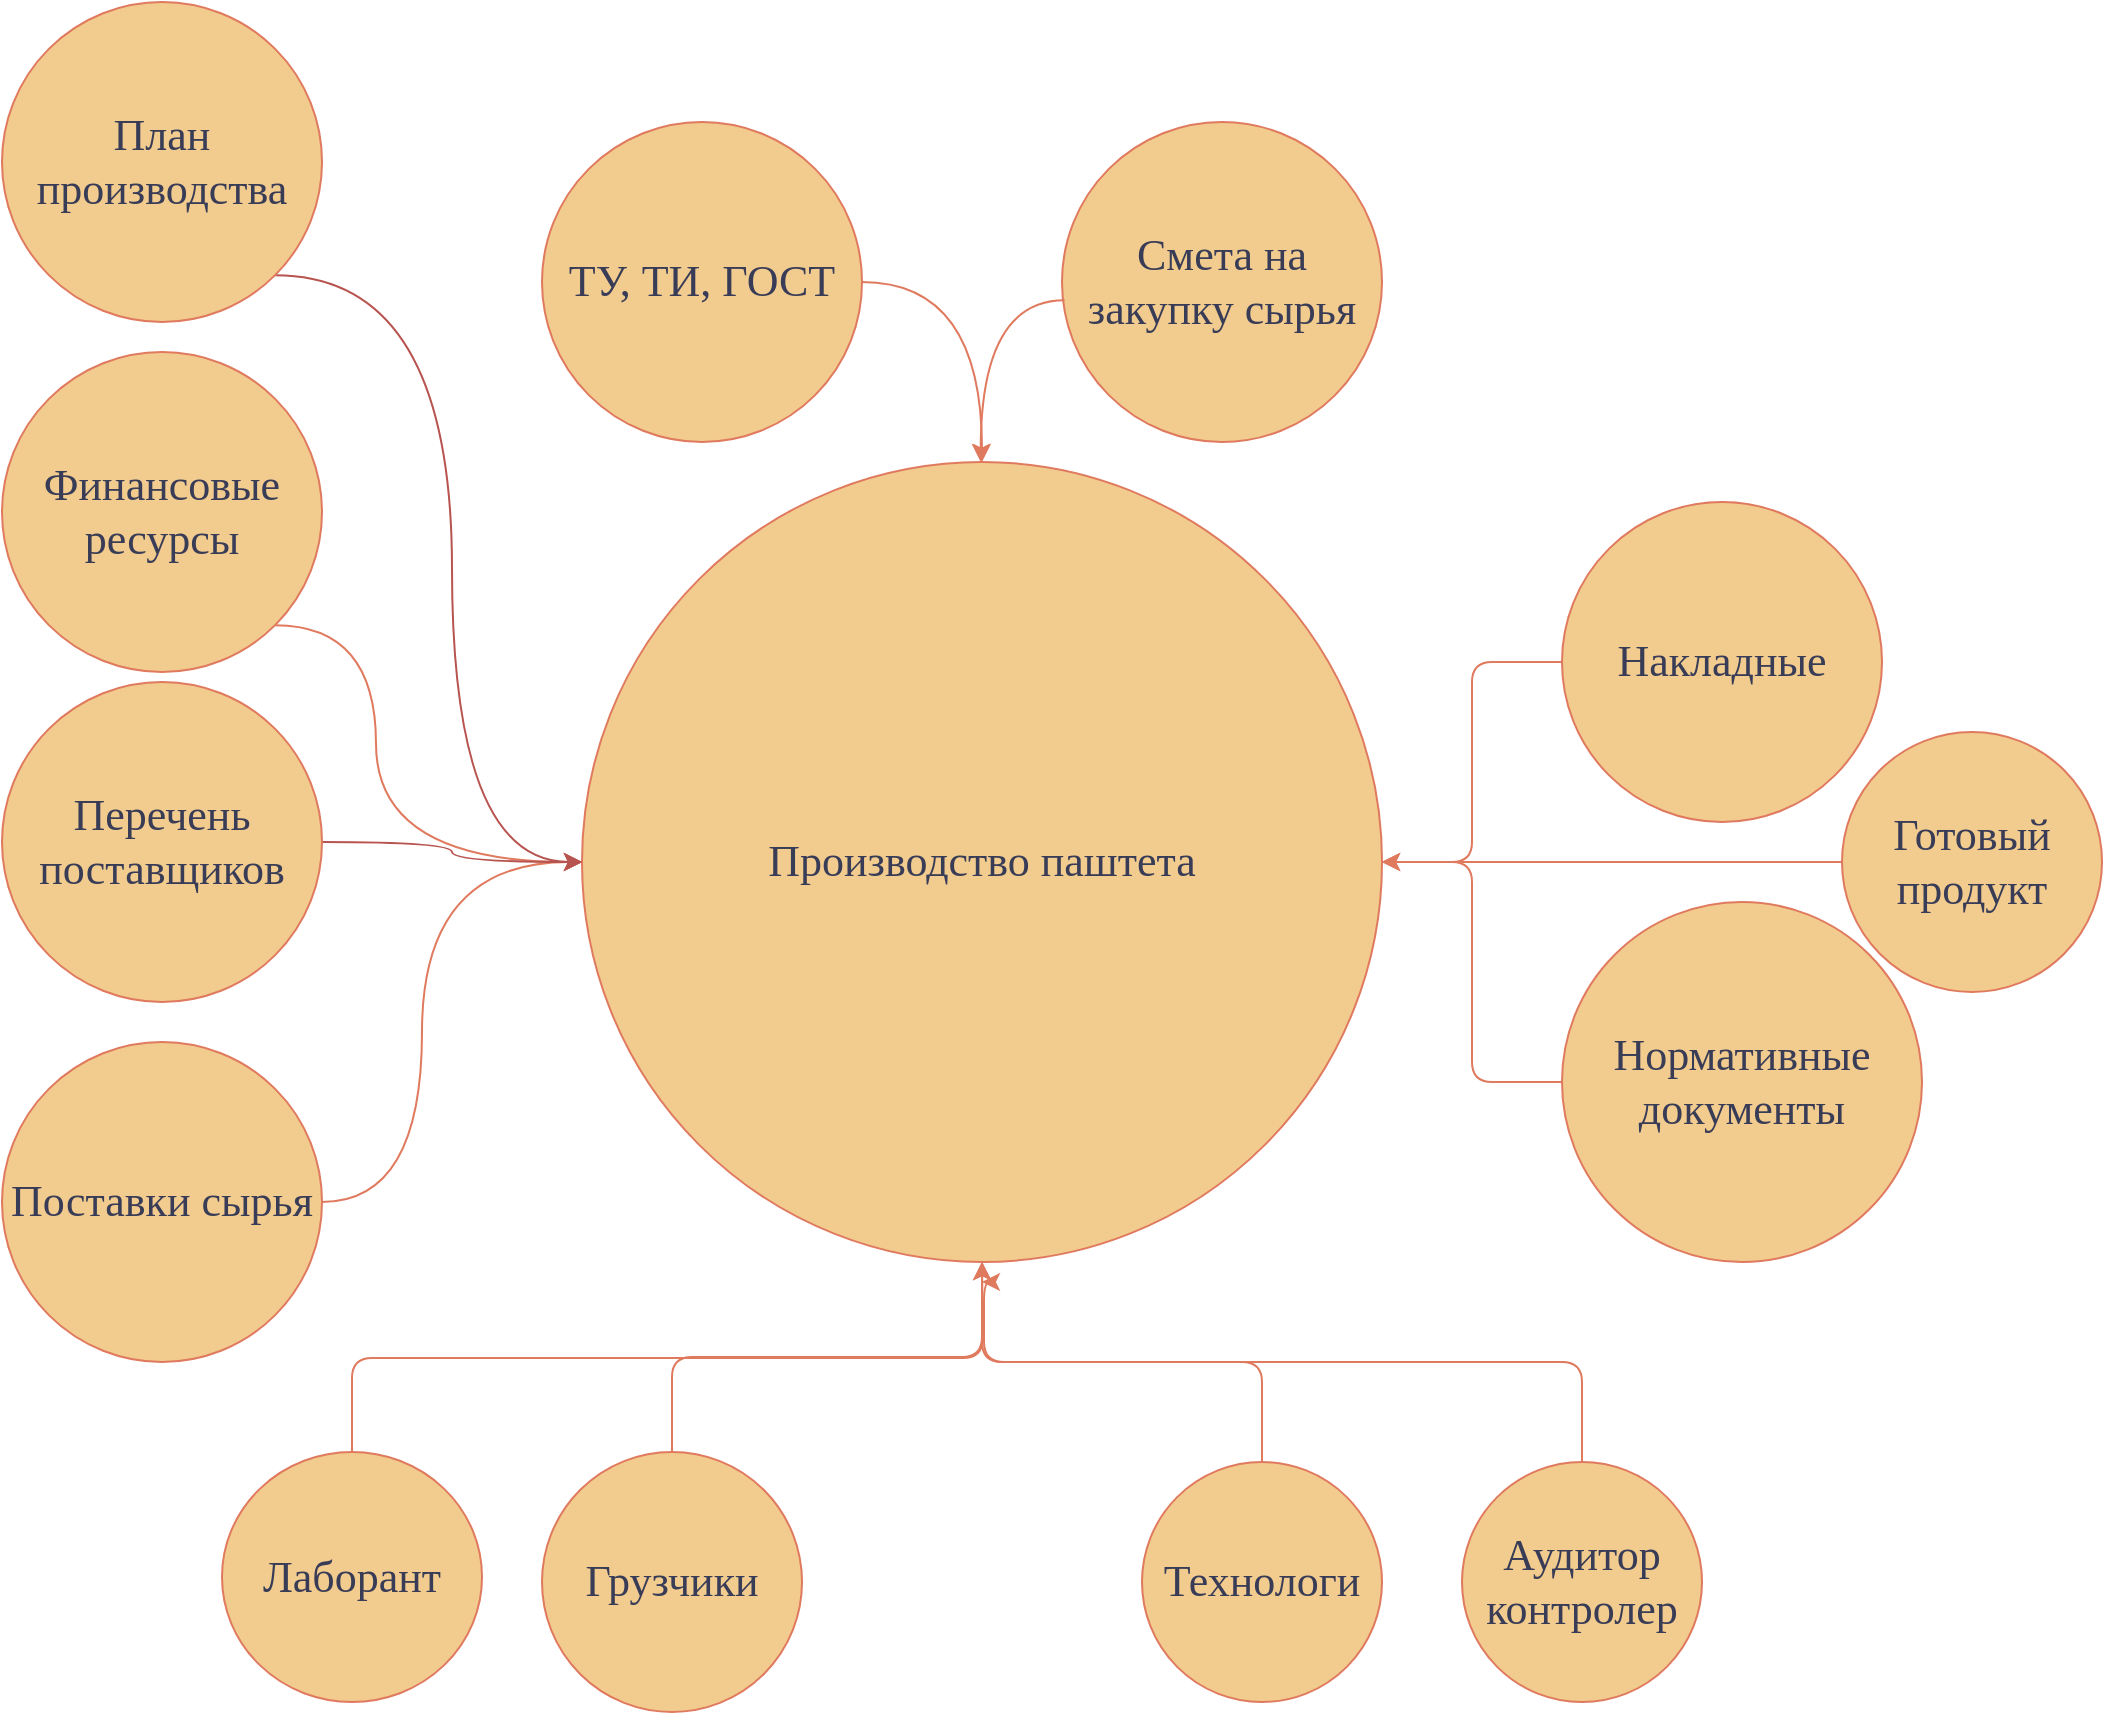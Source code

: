 <mxfile version="22.1.11" type="github">
  <diagram name="Page-1" id="dd472eb7-4b8b-5cd9-a60b-b15522922e76">
    <mxGraphModel dx="1670" dy="1808" grid="1" gridSize="10" guides="1" tooltips="1" connect="1" arrows="1" fold="1" page="1" pageScale="1" pageWidth="1100" pageHeight="850" background="none" math="0" shadow="0">
      <root>
        <mxCell id="0" />
        <mxCell id="1" parent="0" />
        <mxCell id="374e34682ed331ee-1" value="Производство паштета" style="ellipse;whiteSpace=wrap;html=1;rounded=1;shadow=0;dashed=0;comic=0;fontFamily=Verdana;fontSize=22;fontColor=#393C56;fillColor=#F2CC8F;strokeColor=#E07A5F;labelBackgroundColor=none;" parent="1" vertex="1">
          <mxGeometry x="330" y="180" width="400" height="400" as="geometry" />
        </mxCell>
        <mxCell id="45236fa5f4b8e91a-1" value="Смета на закупку сырья" style="ellipse;whiteSpace=wrap;html=1;rounded=1;shadow=0;dashed=0;comic=0;fontFamily=Verdana;fontSize=22;fontColor=#393C56;fillColor=#F2CC8F;strokeColor=#E07A5F;labelBackgroundColor=none;" parent="1" vertex="1">
          <mxGeometry x="570" y="10" width="160" height="160" as="geometry" />
        </mxCell>
        <mxCell id="wPZr9ZF9iKrXsQ1pUPwF-14" style="edgeStyle=orthogonalEdgeStyle;rounded=1;orthogonalLoop=1;jettySize=auto;html=1;labelBackgroundColor=none;strokeColor=#E07A5F;fontColor=default;" parent="1" source="45236fa5f4b8e91a-2" edge="1">
          <mxGeometry relative="1" as="geometry">
            <mxPoint x="530.0" y="590" as="targetPoint" />
            <Array as="points">
              <mxPoint x="830" y="740" />
              <mxPoint x="830" y="630" />
              <mxPoint x="531" y="630" />
              <mxPoint x="531" y="590" />
            </Array>
          </mxGeometry>
        </mxCell>
        <mxCell id="45236fa5f4b8e91a-2" value="Аудитор контролер" style="ellipse;whiteSpace=wrap;html=1;rounded=1;shadow=0;dashed=0;comic=0;fontFamily=Verdana;fontSize=22;fontColor=#393C56;fillColor=#F2CC8F;strokeColor=#E07A5F;labelBackgroundColor=none;" parent="1" vertex="1">
          <mxGeometry x="770" y="680" width="120" height="120" as="geometry" />
        </mxCell>
        <mxCell id="wPZr9ZF9iKrXsQ1pUPwF-16" style="edgeStyle=orthogonalEdgeStyle;rounded=1;orthogonalLoop=1;jettySize=auto;html=1;labelBackgroundColor=none;strokeColor=#E07A5F;fontColor=default;" parent="1" source="45236fa5f4b8e91a-3" target="374e34682ed331ee-1" edge="1">
          <mxGeometry relative="1" as="geometry" />
        </mxCell>
        <mxCell id="45236fa5f4b8e91a-3" value="Накладные" style="ellipse;whiteSpace=wrap;html=1;rounded=1;shadow=0;dashed=0;comic=0;fontFamily=Verdana;fontSize=22;fontColor=#393C56;fillColor=#F2CC8F;strokeColor=#E07A5F;labelBackgroundColor=none;" parent="1" vertex="1">
          <mxGeometry x="820" y="200" width="160" height="160" as="geometry" />
        </mxCell>
        <mxCell id="45236fa5f4b8e91a-4" value="Поставки сырья" style="ellipse;whiteSpace=wrap;html=1;rounded=1;shadow=0;dashed=0;comic=0;fontFamily=Verdana;fontSize=22;fontColor=#393C56;fillColor=#F2CC8F;strokeColor=#E07A5F;labelBackgroundColor=none;" parent="1" vertex="1">
          <mxGeometry x="40" y="470" width="160" height="160" as="geometry" />
        </mxCell>
        <mxCell id="45236fa5f4b8e91a-5" value="Финансовые ресурсы" style="ellipse;whiteSpace=wrap;html=1;rounded=1;shadow=0;dashed=0;comic=0;fontFamily=Verdana;fontSize=22;fontColor=#393C56;fillColor=#F2CC8F;strokeColor=#E07A5F;labelBackgroundColor=none;" parent="1" vertex="1">
          <mxGeometry x="40" y="125" width="160" height="160" as="geometry" />
        </mxCell>
        <mxCell id="wPZr9ZF9iKrXsQ1pUPwF-17" style="edgeStyle=orthogonalEdgeStyle;rounded=1;orthogonalLoop=1;jettySize=auto;html=1;labelBackgroundColor=none;strokeColor=#E07A5F;fontColor=default;" parent="1" source="45236fa5f4b8e91a-6" target="374e34682ed331ee-1" edge="1">
          <mxGeometry relative="1" as="geometry" />
        </mxCell>
        <mxCell id="45236fa5f4b8e91a-6" value="Нормативные документы" style="ellipse;whiteSpace=wrap;html=1;rounded=1;shadow=0;dashed=0;comic=0;fontFamily=Verdana;fontSize=22;fontColor=#393C56;fillColor=#F2CC8F;strokeColor=#E07A5F;labelBackgroundColor=none;" parent="1" vertex="1">
          <mxGeometry x="820" y="400" width="180" height="180" as="geometry" />
        </mxCell>
        <mxCell id="wPZr9ZF9iKrXsQ1pUPwF-11" style="edgeStyle=orthogonalEdgeStyle;rounded=1;orthogonalLoop=1;jettySize=auto;html=1;exitX=0.5;exitY=0;exitDx=0;exitDy=0;entryX=0.5;entryY=1;entryDx=0;entryDy=0;labelBackgroundColor=none;strokeColor=#E07A5F;fontColor=default;" parent="1" source="45236fa5f4b8e91a-7" target="374e34682ed331ee-1" edge="1">
          <mxGeometry relative="1" as="geometry" />
        </mxCell>
        <mxCell id="45236fa5f4b8e91a-7" value="Технологи" style="ellipse;whiteSpace=wrap;html=1;rounded=1;shadow=0;dashed=0;comic=0;fontFamily=Verdana;fontSize=22;fontColor=#393C56;fillColor=#F2CC8F;strokeColor=#E07A5F;labelBackgroundColor=none;" parent="1" vertex="1">
          <mxGeometry x="610" y="680" width="120" height="120" as="geometry" />
        </mxCell>
        <mxCell id="wPZr9ZF9iKrXsQ1pUPwF-15" style="edgeStyle=orthogonalEdgeStyle;rounded=1;orthogonalLoop=1;jettySize=auto;html=1;labelBackgroundColor=none;strokeColor=#E07A5F;fontColor=default;" parent="1" source="45236fa5f4b8e91a-8" target="374e34682ed331ee-1" edge="1">
          <mxGeometry relative="1" as="geometry" />
        </mxCell>
        <mxCell id="45236fa5f4b8e91a-8" value="Грузчики" style="ellipse;whiteSpace=wrap;html=1;rounded=1;shadow=0;dashed=0;comic=0;fontFamily=Verdana;fontSize=22;fontColor=#393C56;fillColor=#F2CC8F;strokeColor=#E07A5F;labelBackgroundColor=none;" parent="1" vertex="1">
          <mxGeometry x="310" y="675" width="130" height="130" as="geometry" />
        </mxCell>
        <mxCell id="wPZr9ZF9iKrXsQ1pUPwF-2" value="ТУ, ТИ, ГОСТ" style="ellipse;whiteSpace=wrap;html=1;rounded=1;shadow=0;dashed=0;comic=0;fontFamily=Verdana;fontSize=22;fontColor=#393C56;fillColor=#F2CC8F;strokeColor=#E07A5F;labelBackgroundColor=none;" parent="1" vertex="1">
          <mxGeometry x="310" y="10" width="160" height="160" as="geometry" />
        </mxCell>
        <mxCell id="wPZr9ZF9iKrXsQ1pUPwF-3" value="" style="curved=1;endArrow=classic;html=1;rounded=1;edgeStyle=orthogonalEdgeStyle;exitX=1;exitY=1;exitDx=0;exitDy=0;entryX=0;entryY=0.5;entryDx=0;entryDy=0;labelBackgroundColor=none;strokeColor=#E07A5F;fontColor=default;" parent="1" source="45236fa5f4b8e91a-5" target="374e34682ed331ee-1" edge="1">
          <mxGeometry width="50" height="50" relative="1" as="geometry">
            <mxPoint x="480" y="410" as="sourcePoint" />
            <mxPoint x="530" y="360" as="targetPoint" />
            <Array as="points">
              <mxPoint x="227" y="380" />
            </Array>
          </mxGeometry>
        </mxCell>
        <mxCell id="wPZr9ZF9iKrXsQ1pUPwF-5" value="" style="curved=1;endArrow=classic;html=1;rounded=1;edgeStyle=orthogonalEdgeStyle;exitX=1;exitY=0.5;exitDx=0;exitDy=0;labelBackgroundColor=none;strokeColor=#E07A5F;fontColor=default;" parent="1" source="45236fa5f4b8e91a-4" target="374e34682ed331ee-1" edge="1">
          <mxGeometry width="50" height="50" relative="1" as="geometry">
            <mxPoint x="480" y="410" as="sourcePoint" />
            <mxPoint x="530" y="360" as="targetPoint" />
            <Array as="points">
              <mxPoint x="250" y="380" />
            </Array>
          </mxGeometry>
        </mxCell>
        <mxCell id="wPZr9ZF9iKrXsQ1pUPwF-7" value="" style="curved=1;endArrow=classic;html=1;rounded=1;edgeStyle=orthogonalEdgeStyle;entryX=0.5;entryY=0;entryDx=0;entryDy=0;labelBackgroundColor=none;strokeColor=#E07A5F;fontColor=default;" parent="1" target="374e34682ed331ee-1" edge="1">
          <mxGeometry width="50" height="50" relative="1" as="geometry">
            <mxPoint x="470" y="90" as="sourcePoint" />
            <mxPoint x="520" y="40" as="targetPoint" />
            <Array as="points">
              <mxPoint x="530" y="90" />
            </Array>
          </mxGeometry>
        </mxCell>
        <mxCell id="wPZr9ZF9iKrXsQ1pUPwF-8" value="" style="curved=1;endArrow=classic;html=1;rounded=1;edgeStyle=orthogonalEdgeStyle;exitX=0.008;exitY=0.557;exitDx=0;exitDy=0;exitPerimeter=0;labelBackgroundColor=none;strokeColor=#E07A5F;fontColor=default;" parent="1" source="45236fa5f4b8e91a-1" edge="1">
          <mxGeometry width="50" height="50" relative="1" as="geometry">
            <mxPoint x="530.63" y="114.28" as="sourcePoint" />
            <mxPoint x="529.35" y="180.001" as="targetPoint" />
            <Array as="points">
              <mxPoint x="529" y="99" />
            </Array>
          </mxGeometry>
        </mxCell>
        <mxCell id="wPZr9ZF9iKrXsQ1pUPwF-19" style="edgeStyle=orthogonalEdgeStyle;rounded=1;orthogonalLoop=1;jettySize=auto;html=1;entryX=1;entryY=0.5;entryDx=0;entryDy=0;labelBackgroundColor=none;strokeColor=#E07A5F;fontColor=default;" parent="1" source="wPZr9ZF9iKrXsQ1pUPwF-18" target="374e34682ed331ee-1" edge="1">
          <mxGeometry relative="1" as="geometry" />
        </mxCell>
        <mxCell id="wPZr9ZF9iKrXsQ1pUPwF-18" value="Готовый продукт" style="ellipse;whiteSpace=wrap;html=1;rounded=1;shadow=0;dashed=0;comic=0;fontFamily=Verdana;fontSize=22;fontColor=#393C56;fillColor=#F2CC8F;strokeColor=#E07A5F;labelBackgroundColor=none;" parent="1" vertex="1">
          <mxGeometry x="960" y="315" width="130" height="130" as="geometry" />
        </mxCell>
        <mxCell id="HVIjkFfSTjv3lXPBZ67b-3" style="edgeStyle=orthogonalEdgeStyle;rounded=1;orthogonalLoop=1;jettySize=auto;html=1;exitX=0.5;exitY=0;exitDx=0;exitDy=0;strokeColor=#E07A5F;fontColor=#393C56;fillColor=#F2CC8F;" parent="1" source="HVIjkFfSTjv3lXPBZ67b-1" edge="1">
          <mxGeometry relative="1" as="geometry">
            <mxPoint x="530.0" y="580" as="targetPoint" />
          </mxGeometry>
        </mxCell>
        <mxCell id="HVIjkFfSTjv3lXPBZ67b-1" value="Лаборант" style="ellipse;whiteSpace=wrap;html=1;rounded=1;shadow=0;dashed=0;comic=0;fontFamily=Verdana;fontSize=22;fontColor=#393C56;fillColor=#F2CC8F;strokeColor=#E07A5F;labelBackgroundColor=none;" parent="1" vertex="1">
          <mxGeometry x="150" y="675" width="130" height="125" as="geometry" />
        </mxCell>
        <mxCell id="QT86m3mbr-eqHkS3HU8l-4" style="edgeStyle=orthogonalEdgeStyle;rounded=0;orthogonalLoop=1;jettySize=auto;html=1;exitX=1;exitY=0.5;exitDx=0;exitDy=0;entryX=0;entryY=0.5;entryDx=0;entryDy=0;fillColor=#f8cecc;strokeColor=#b85450;curved=1;" edge="1" parent="1" source="QT86m3mbr-eqHkS3HU8l-2" target="374e34682ed331ee-1">
          <mxGeometry relative="1" as="geometry" />
        </mxCell>
        <mxCell id="QT86m3mbr-eqHkS3HU8l-2" value="Перечень поставщиков" style="ellipse;whiteSpace=wrap;html=1;rounded=1;shadow=0;dashed=0;comic=0;fontFamily=Verdana;fontSize=22;fontColor=#393C56;fillColor=#F2CC8F;strokeColor=#E07A5F;labelBackgroundColor=none;" vertex="1" parent="1">
          <mxGeometry x="40" y="290" width="160" height="160" as="geometry" />
        </mxCell>
        <mxCell id="QT86m3mbr-eqHkS3HU8l-7" style="edgeStyle=orthogonalEdgeStyle;rounded=0;orthogonalLoop=1;jettySize=auto;html=1;exitX=1;exitY=1;exitDx=0;exitDy=0;entryX=0;entryY=0.5;entryDx=0;entryDy=0;curved=1;fillColor=#f8cecc;strokeColor=#b85450;" edge="1" parent="1" source="QT86m3mbr-eqHkS3HU8l-5" target="374e34682ed331ee-1">
          <mxGeometry relative="1" as="geometry" />
        </mxCell>
        <mxCell id="QT86m3mbr-eqHkS3HU8l-5" value="План производства" style="ellipse;whiteSpace=wrap;html=1;rounded=1;shadow=0;dashed=0;comic=0;fontFamily=Verdana;fontSize=22;fontColor=#393C56;fillColor=#F2CC8F;strokeColor=#E07A5F;labelBackgroundColor=none;" vertex="1" parent="1">
          <mxGeometry x="40" y="-50" width="160" height="160" as="geometry" />
        </mxCell>
      </root>
    </mxGraphModel>
  </diagram>
</mxfile>
